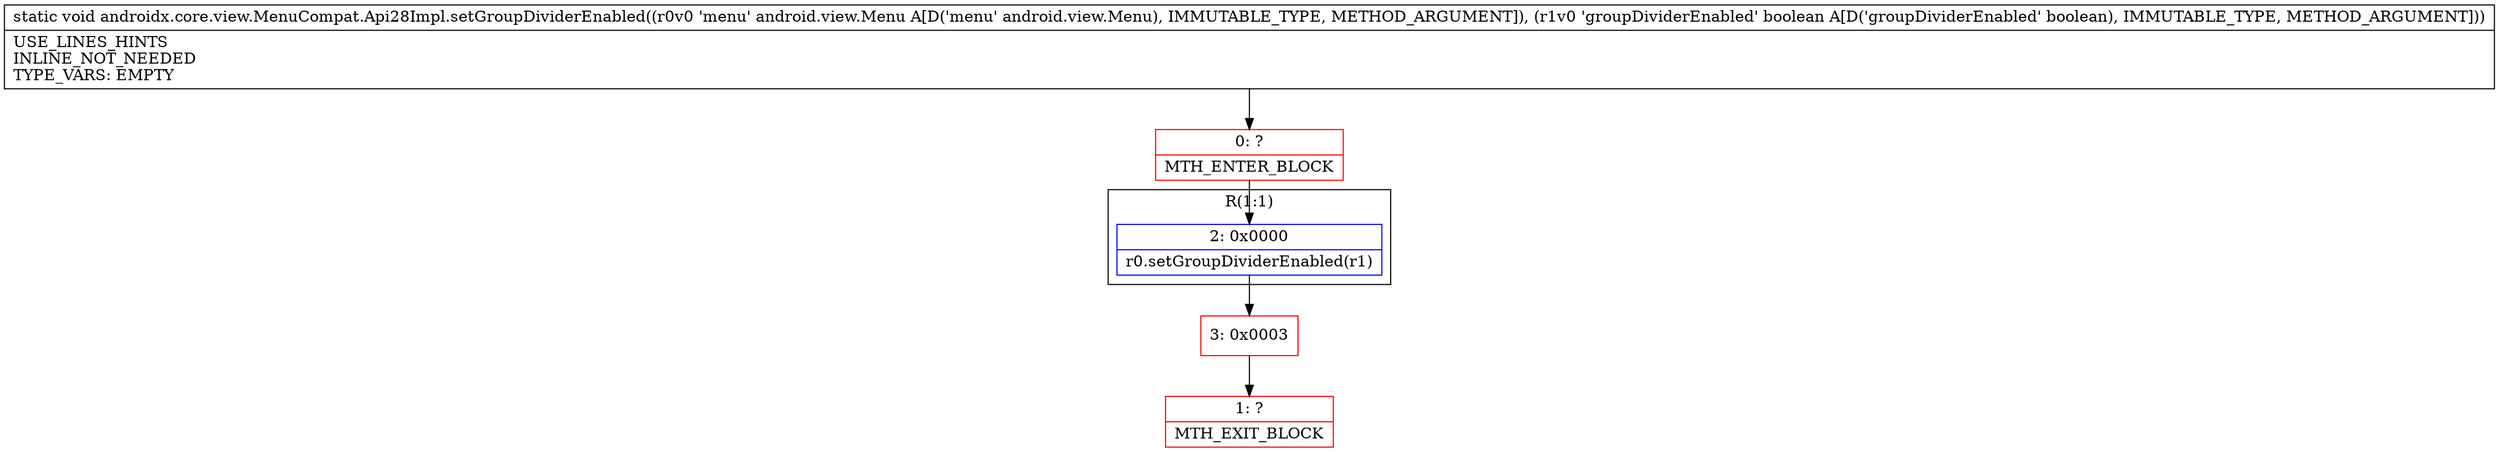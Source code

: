 digraph "CFG forandroidx.core.view.MenuCompat.Api28Impl.setGroupDividerEnabled(Landroid\/view\/Menu;Z)V" {
subgraph cluster_Region_119927592 {
label = "R(1:1)";
node [shape=record,color=blue];
Node_2 [shape=record,label="{2\:\ 0x0000|r0.setGroupDividerEnabled(r1)\l}"];
}
Node_0 [shape=record,color=red,label="{0\:\ ?|MTH_ENTER_BLOCK\l}"];
Node_3 [shape=record,color=red,label="{3\:\ 0x0003}"];
Node_1 [shape=record,color=red,label="{1\:\ ?|MTH_EXIT_BLOCK\l}"];
MethodNode[shape=record,label="{static void androidx.core.view.MenuCompat.Api28Impl.setGroupDividerEnabled((r0v0 'menu' android.view.Menu A[D('menu' android.view.Menu), IMMUTABLE_TYPE, METHOD_ARGUMENT]), (r1v0 'groupDividerEnabled' boolean A[D('groupDividerEnabled' boolean), IMMUTABLE_TYPE, METHOD_ARGUMENT]))  | USE_LINES_HINTS\lINLINE_NOT_NEEDED\lTYPE_VARS: EMPTY\l}"];
MethodNode -> Node_0;Node_2 -> Node_3;
Node_0 -> Node_2;
Node_3 -> Node_1;
}


